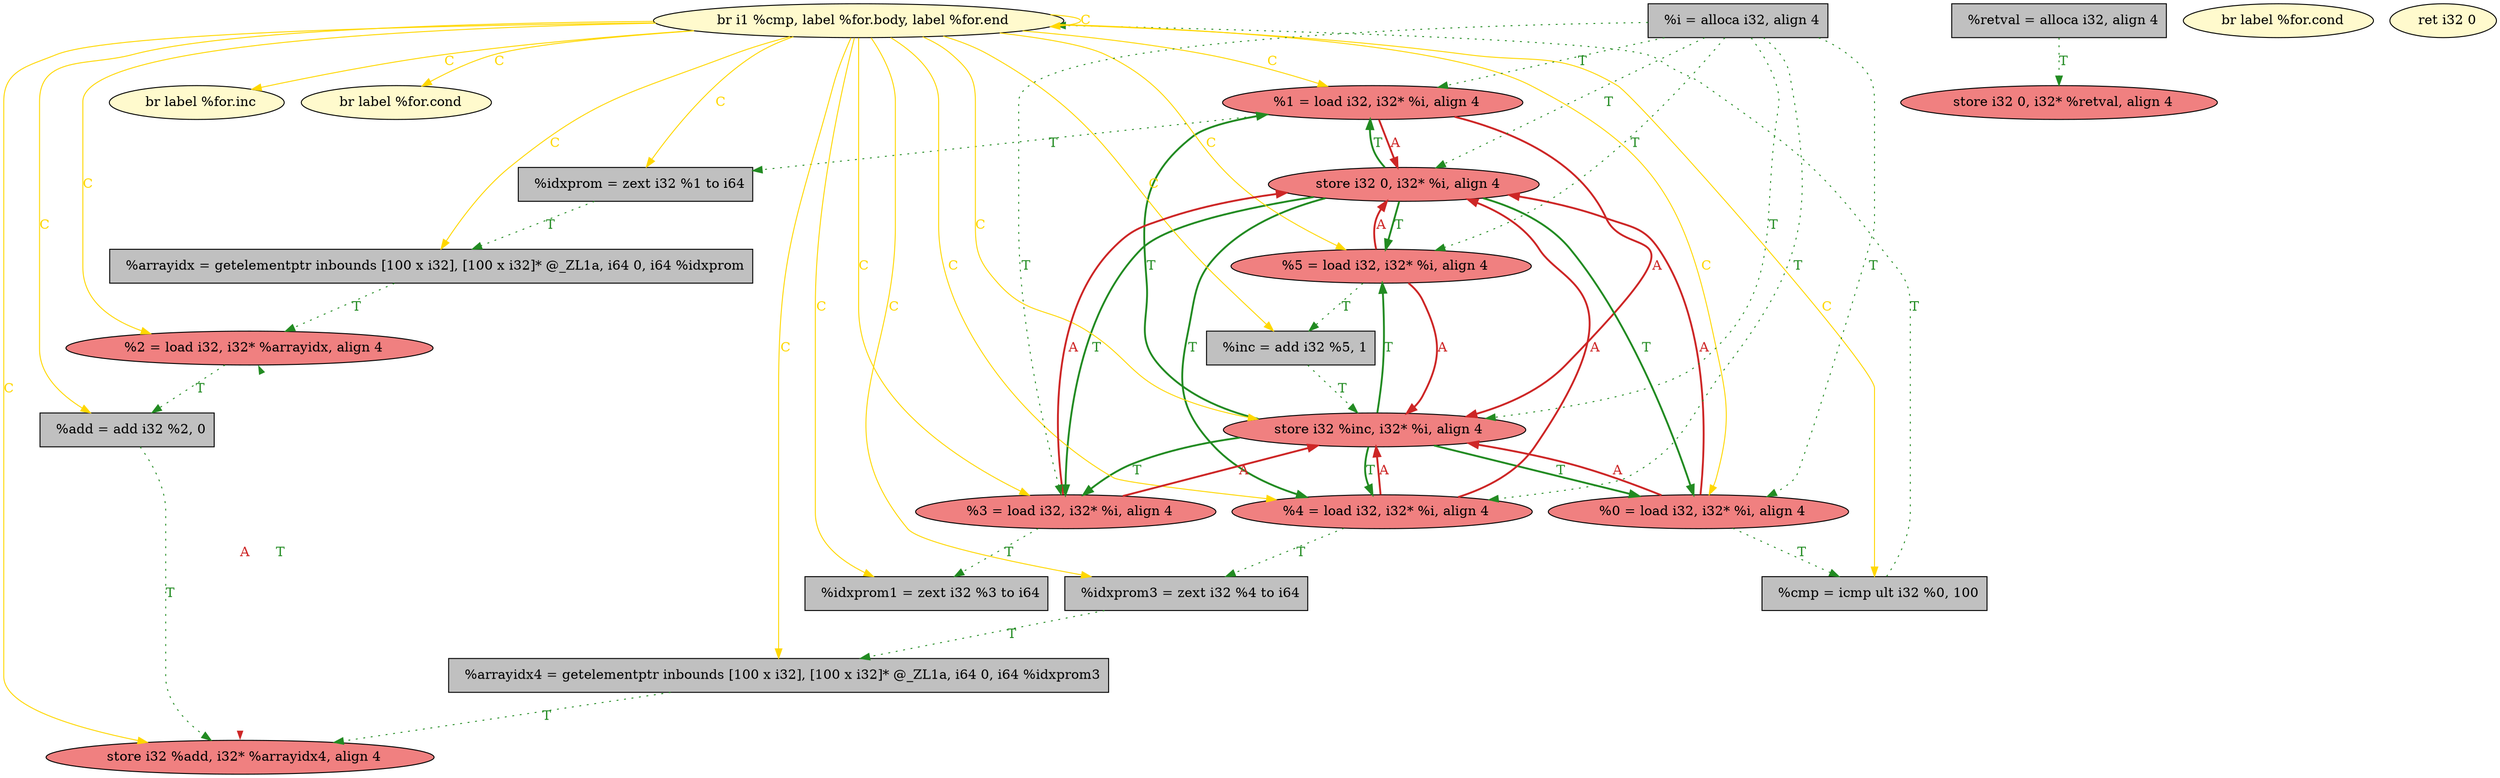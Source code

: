 
digraph G {


node22 [fillcolor=grey,label="  %idxprom = zext i32 %1 to i64",shape=rectangle,style=filled ]
node21 [fillcolor=lightcoral,label="  %1 = load i32, i32* %i, align 4",shape=ellipse,style=filled ]
node20 [fillcolor=lightcoral,label="  %0 = load i32, i32* %i, align 4",shape=ellipse,style=filled ]
node19 [fillcolor=grey,label="  %cmp = icmp ult i32 %0, 100",shape=rectangle,style=filled ]
node18 [fillcolor=lightcoral,label="  store i32 0, i32* %retval, align 4",shape=ellipse,style=filled ]
node17 [fillcolor=lemonchiffon,label="  br label %for.inc",shape=ellipse,style=filled ]
node16 [fillcolor=lightcoral,label="  store i32 0, i32* %i, align 4",shape=ellipse,style=filled ]
node4 [fillcolor=lemonchiffon,label="  br label %for.cond",shape=ellipse,style=filled ]
node8 [fillcolor=grey,label="  %arrayidx4 = getelementptr inbounds [100 x i32], [100 x i32]* @_ZL1a, i64 0, i64 %idxprom3",shape=rectangle,style=filled ]
node15 [fillcolor=lightcoral,label="  store i32 %inc, i32* %i, align 4",shape=ellipse,style=filled ]
node0 [fillcolor=lightcoral,label="  %4 = load i32, i32* %i, align 4",shape=ellipse,style=filled ]
node24 [fillcolor=grey,label="  %idxprom1 = zext i32 %3 to i64",shape=rectangle,style=filled ]
node11 [fillcolor=grey,label="  %inc = add i32 %5, 1",shape=rectangle,style=filled ]
node3 [fillcolor=lemonchiffon,label="  br i1 %cmp, label %for.body, label %for.end",shape=ellipse,style=filled ]
node2 [fillcolor=grey,label="  %add = add i32 %2, 0",shape=rectangle,style=filled ]
node12 [fillcolor=grey,label="  %retval = alloca i32, align 4",shape=rectangle,style=filled ]
node13 [fillcolor=lightcoral,label="  %3 = load i32, i32* %i, align 4",shape=ellipse,style=filled ]
node1 [fillcolor=lemonchiffon,label="  br label %for.cond",shape=ellipse,style=filled ]
node6 [fillcolor=grey,label="  %arrayidx = getelementptr inbounds [100 x i32], [100 x i32]* @_ZL1a, i64 0, i64 %idxprom",shape=rectangle,style=filled ]
node14 [fillcolor=lemonchiffon,label="  ret i32 0",shape=ellipse,style=filled ]
node7 [fillcolor=grey,label="  %i = alloca i32, align 4",shape=rectangle,style=filled ]
node23 [fillcolor=lightcoral,label="  %5 = load i32, i32* %i, align 4",shape=ellipse,style=filled ]
node9 [fillcolor=grey,label="  %idxprom3 = zext i32 %4 to i64",shape=rectangle,style=filled ]
node5 [fillcolor=lightcoral,label="  %2 = load i32, i32* %arrayidx, align 4",shape=ellipse,style=filled ]
node10 [fillcolor=lightcoral,label="  store i32 %add, i32* %arrayidx4, align 4",shape=ellipse,style=filled ]

node15->node21 [style=solid,color=forestgreen,label="T",penwidth=2.0,fontcolor=forestgreen ]
node21->node15 [style=solid,color=firebrick3,label="A",penwidth=2.0,fontcolor=firebrick3 ]
node16->node21 [style=solid,color=forestgreen,label="T",penwidth=2.0,fontcolor=forestgreen ]
node16->node13 [style=solid,color=forestgreen,label="T",penwidth=2.0,fontcolor=forestgreen ]
node0->node16 [style=solid,color=firebrick3,label="A",penwidth=2.0,fontcolor=firebrick3 ]
node21->node16 [style=solid,color=firebrick3,label="A",penwidth=2.0,fontcolor=firebrick3 ]
node2->node10 [style=dotted,color=forestgreen,label="T",penwidth=1.0,fontcolor=forestgreen ]
node22->node6 [style=dotted,color=forestgreen,label="T",penwidth=1.0,fontcolor=forestgreen ]
node7->node20 [style=dotted,color=forestgreen,label="T",penwidth=1.0,fontcolor=forestgreen ]
node20->node19 [style=dotted,color=forestgreen,label="T",penwidth=1.0,fontcolor=forestgreen ]
node9->node8 [style=dotted,color=forestgreen,label="T",penwidth=1.0,fontcolor=forestgreen ]
node21->node22 [style=dotted,color=forestgreen,label="T",penwidth=1.0,fontcolor=forestgreen ]
node7->node21 [style=dotted,color=forestgreen,label="T",penwidth=1.0,fontcolor=forestgreen ]
node7->node15 [style=dotted,color=forestgreen,label="T",penwidth=1.0,fontcolor=forestgreen ]
node3->node17 [color=gold,label="C",fontcolor=gold ]
node3->node20 [color=gold,label="C",fontcolor=gold ]
node23->node11 [style=dotted,color=forestgreen,label="T",penwidth=1.0,fontcolor=forestgreen ]
node8->node10 [style=dotted,color=forestgreen,label="T",penwidth=1.0,fontcolor=forestgreen ]
node3->node4 [color=gold,label="C",fontcolor=gold ]
node19->node3 [style=dotted,color=forestgreen,label="T",penwidth=1.0,fontcolor=forestgreen ]
node3->node15 [color=gold,label="C",fontcolor=gold ]
node16->node0 [style=solid,color=forestgreen,label="T",penwidth=2.0,fontcolor=forestgreen ]
node23->node15 [style=solid,color=firebrick3,label="A",penwidth=2.0,fontcolor=firebrick3 ]
node6->node5 [style=dotted,color=forestgreen,label="T",penwidth=1.0,fontcolor=forestgreen ]
node10->node5 [style=solid,color=forestgreen,label="T",penwidth=0.0,fontcolor=forestgreen ]
node20->node16 [style=solid,color=firebrick3,label="A",penwidth=2.0,fontcolor=firebrick3 ]
node3->node0 [color=gold,label="C",fontcolor=gold ]
node16->node20 [style=solid,color=forestgreen,label="T",penwidth=2.0,fontcolor=forestgreen ]
node15->node0 [style=solid,color=forestgreen,label="T",penwidth=2.0,fontcolor=forestgreen ]
node3->node21 [color=gold,label="C",fontcolor=gold ]
node23->node16 [style=solid,color=firebrick3,label="A",penwidth=2.0,fontcolor=firebrick3 ]
node12->node18 [style=dotted,color=forestgreen,label="T",penwidth=1.0,fontcolor=forestgreen ]
node11->node15 [style=dotted,color=forestgreen,label="T",penwidth=1.0,fontcolor=forestgreen ]
node0->node15 [style=solid,color=firebrick3,label="A",penwidth=2.0,fontcolor=firebrick3 ]
node3->node2 [color=gold,label="C",fontcolor=gold ]
node13->node16 [style=solid,color=firebrick3,label="A",penwidth=2.0,fontcolor=firebrick3 ]
node3->node24 [color=gold,label="C",fontcolor=gold ]
node3->node23 [color=gold,label="C",fontcolor=gold ]
node3->node13 [color=gold,label="C",fontcolor=gold ]
node7->node0 [style=dotted,color=forestgreen,label="T",penwidth=1.0,fontcolor=forestgreen ]
node3->node5 [color=gold,label="C",fontcolor=gold ]
node7->node16 [style=dotted,color=forestgreen,label="T",penwidth=1.0,fontcolor=forestgreen ]
node3->node19 [color=gold,label="C",fontcolor=gold ]
node5->node2 [style=dotted,color=forestgreen,label="T",penwidth=1.0,fontcolor=forestgreen ]
node0->node9 [style=dotted,color=forestgreen,label="T",penwidth=1.0,fontcolor=forestgreen ]
node15->node13 [style=solid,color=forestgreen,label="T",penwidth=2.0,fontcolor=forestgreen ]
node3->node10 [color=gold,label="C",fontcolor=gold ]
node15->node20 [style=solid,color=forestgreen,label="T",penwidth=2.0,fontcolor=forestgreen ]
node13->node24 [style=dotted,color=forestgreen,label="T",penwidth=1.0,fontcolor=forestgreen ]
node7->node23 [style=dotted,color=forestgreen,label="T",penwidth=1.0,fontcolor=forestgreen ]
node5->node10 [style=solid,color=firebrick3,label="A",penwidth=0.0,fontcolor=firebrick3 ]
node3->node8 [color=gold,label="C",fontcolor=gold ]
node15->node23 [style=solid,color=forestgreen,label="T",penwidth=2.0,fontcolor=forestgreen ]
node20->node15 [style=solid,color=firebrick3,label="A",penwidth=2.0,fontcolor=firebrick3 ]
node16->node23 [style=solid,color=forestgreen,label="T",penwidth=2.0,fontcolor=forestgreen ]
node13->node15 [style=solid,color=firebrick3,label="A",penwidth=2.0,fontcolor=firebrick3 ]
node3->node6 [color=gold,label="C",fontcolor=gold ]
node3->node9 [color=gold,label="C",fontcolor=gold ]
node3->node3 [color=gold,label="C",fontcolor=gold ]
node3->node11 [color=gold,label="C",fontcolor=gold ]
node3->node22 [color=gold,label="C",fontcolor=gold ]
node7->node13 [style=dotted,color=forestgreen,label="T",penwidth=1.0,fontcolor=forestgreen ]


}
